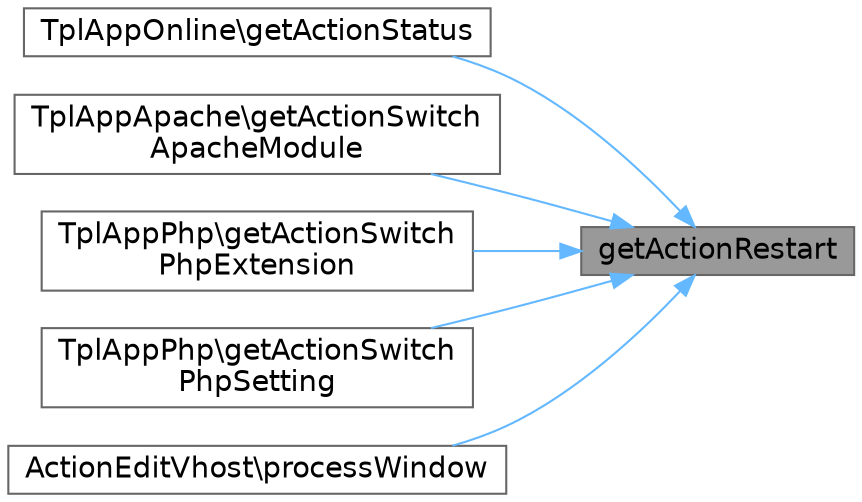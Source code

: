 digraph "getActionRestart"
{
 // LATEX_PDF_SIZE
  bgcolor="transparent";
  edge [fontname=Helvetica,fontsize=14,labelfontname=Helvetica,labelfontsize=14];
  node [fontname=Helvetica,fontsize=14,shape=box,height=0.2,width=0.4];
  rankdir="RL";
  Node1 [id="Node000001",label="getActionRestart",height=0.2,width=0.4,color="gray40", fillcolor="grey60", style="filled", fontcolor="black",tooltip=" "];
  Node1 -> Node2 [id="edge1_Node000001_Node000002",dir="back",color="steelblue1",style="solid",tooltip=" "];
  Node2 [id="Node000002",label="TplAppOnline\\getActionStatus",height=0.2,width=0.4,color="grey40", fillcolor="white", style="filled",URL="$d7/dbb/classTplAppOnline.html#a71810d92a7a9c045f1aeb6b347897567",tooltip=" "];
  Node1 -> Node3 [id="edge2_Node000001_Node000003",dir="back",color="steelblue1",style="solid",tooltip=" "];
  Node3 [id="Node000003",label="TplAppApache\\getActionSwitch\lApacheModule",height=0.2,width=0.4,color="grey40", fillcolor="white", style="filled",URL="$d9/d51/classTplAppApache.html#a7953b6d7c2a5175d680240a31d1a474a",tooltip=" "];
  Node1 -> Node4 [id="edge3_Node000001_Node000004",dir="back",color="steelblue1",style="solid",tooltip=" "];
  Node4 [id="Node000004",label="TplAppPhp\\getActionSwitch\lPhpExtension",height=0.2,width=0.4,color="grey40", fillcolor="white", style="filled",URL="$d0/d1a/classTplAppPhp.html#a7c8e0cec0cd14ce2d9717b4add0ef7af",tooltip=" "];
  Node1 -> Node5 [id="edge4_Node000001_Node000005",dir="back",color="steelblue1",style="solid",tooltip=" "];
  Node5 [id="Node000005",label="TplAppPhp\\getActionSwitch\lPhpSetting",height=0.2,width=0.4,color="grey40", fillcolor="white", style="filled",URL="$d0/d1a/classTplAppPhp.html#a445445bd40a39667d1ffa83610dae968",tooltip=" "];
  Node1 -> Node6 [id="edge5_Node000001_Node000006",dir="back",color="steelblue1",style="solid",tooltip=" "];
  Node6 [id="Node000006",label="ActionEditVhost\\processWindow",height=0.2,width=0.4,color="grey40", fillcolor="white", style="filled",URL="$da/d7d/classActionEditVhost.html#adba450ef82fe3ce72172fb9ab22588cb",tooltip=" "];
}
